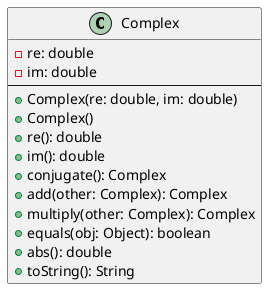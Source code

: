 @startuml
class Complex {
    - re: double
    - im: double
    --
    + Complex(re: double, im: double)
    + Complex()
    + re(): double
    + im(): double
    + conjugate(): Complex
    + add(other: Complex): Complex
    + multiply(other: Complex): Complex
    + equals(obj: Object): boolean
    + abs(): double
    + toString(): String
  }
@enduml
